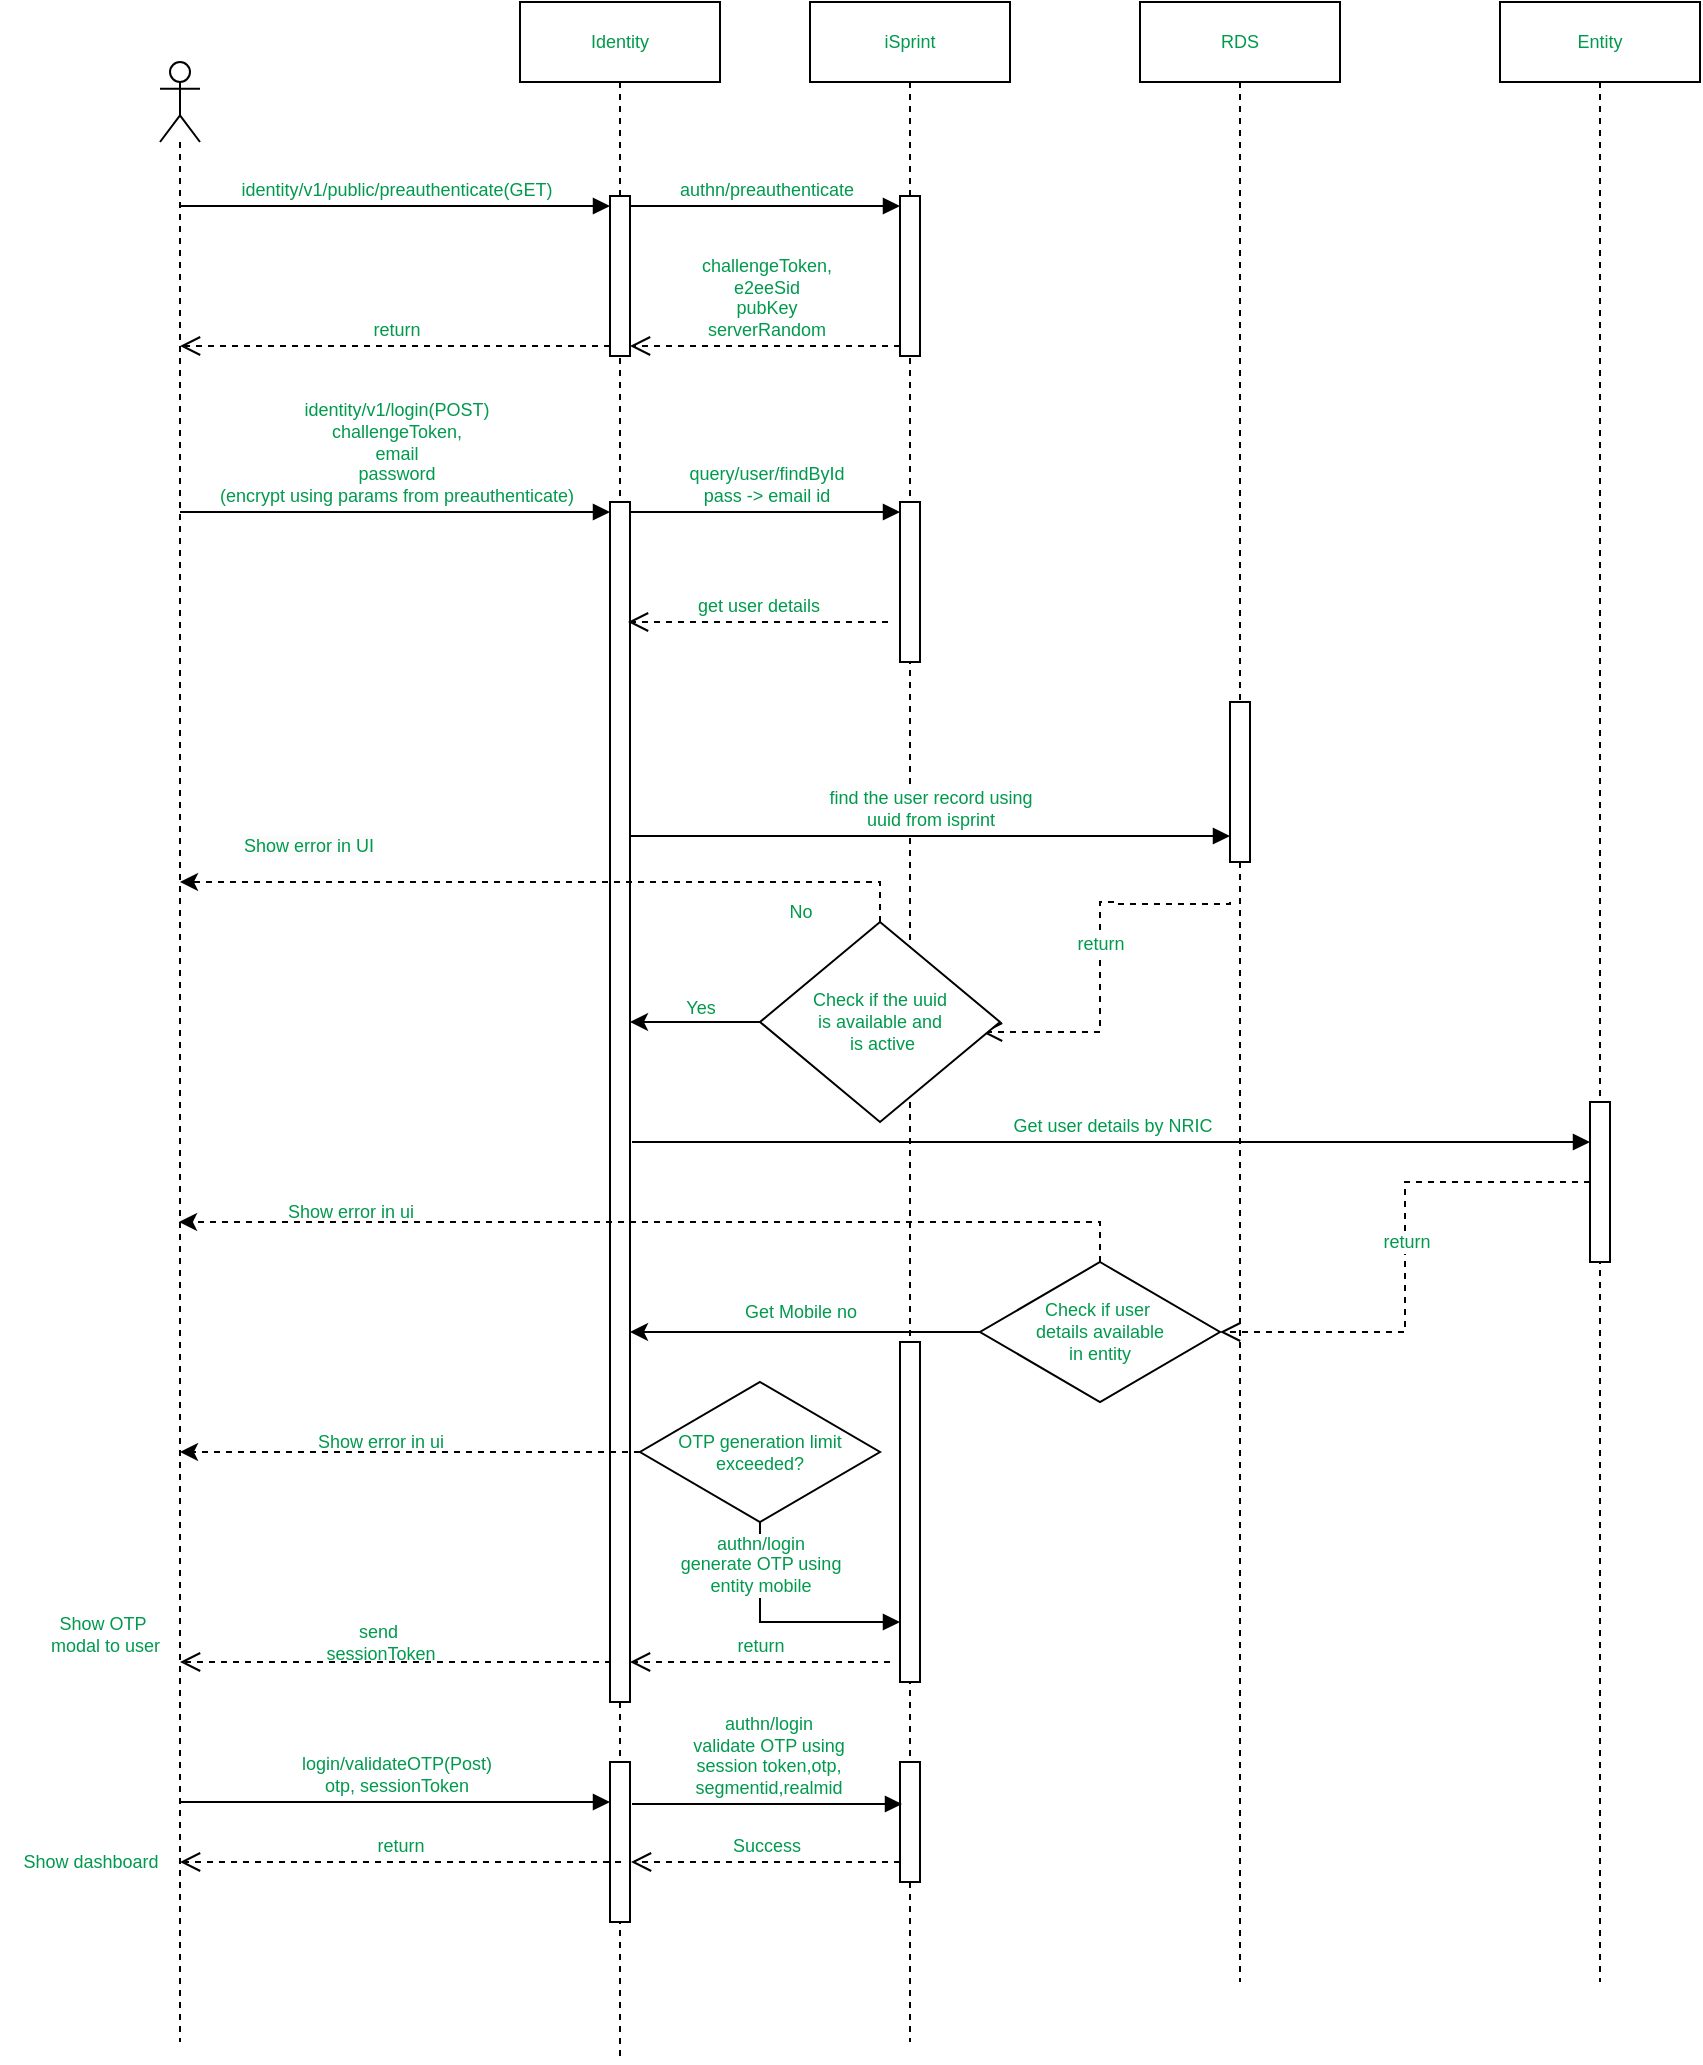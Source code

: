 <mxfile version="22.0.4" type="github">
  <diagram name="Page-1" id="RJbHu5sxq5I47JQGmV-o">
    <mxGraphModel dx="794" dy="432" grid="1" gridSize="10" guides="1" tooltips="1" connect="1" arrows="1" fold="1" page="1" pageScale="1" pageWidth="850" pageHeight="1100" math="0" shadow="0">
      <root>
        <mxCell id="0" />
        <mxCell id="1" parent="0" />
        <mxCell id="B1Z8W7b9JruNJQS_tEDy-1" value="" style="shape=umlLifeline;perimeter=lifelinePerimeter;whiteSpace=wrap;html=1;container=1;dropTarget=0;collapsible=0;recursiveResize=0;outlineConnect=0;portConstraint=eastwest;newEdgeStyle={&quot;curved&quot;:0,&quot;rounded&quot;:0};participant=umlActor;fontColor=#00994D;fontSize=9;" parent="1" vertex="1">
          <mxGeometry x="80" y="70" width="20" height="990" as="geometry" />
        </mxCell>
        <mxCell id="B1Z8W7b9JruNJQS_tEDy-2" value="Identity" style="shape=umlLifeline;perimeter=lifelinePerimeter;whiteSpace=wrap;html=1;container=1;dropTarget=0;collapsible=0;recursiveResize=0;outlineConnect=0;portConstraint=eastwest;newEdgeStyle={&quot;curved&quot;:0,&quot;rounded&quot;:0};fontColor=#00994D;fontSize=9;" parent="1" vertex="1">
          <mxGeometry x="260" y="40" width="100" height="1030" as="geometry" />
        </mxCell>
        <mxCell id="B1Z8W7b9JruNJQS_tEDy-6" value="" style="html=1;points=[[0,0,0,0,5],[0,1,0,0,-5],[1,0,0,0,5],[1,1,0,0,-5]];perimeter=orthogonalPerimeter;outlineConnect=0;targetShapes=umlLifeline;portConstraint=eastwest;newEdgeStyle={&quot;curved&quot;:0,&quot;rounded&quot;:0};fontColor=#00994D;fontSize=9;" parent="B1Z8W7b9JruNJQS_tEDy-2" vertex="1">
          <mxGeometry x="45" y="97" width="10" height="80" as="geometry" />
        </mxCell>
        <mxCell id="B1Z8W7b9JruNJQS_tEDy-16" value="" style="html=1;points=[[0,0,0,0,5],[0,1,0,0,-5],[1,0,0,0,5],[1,1,0,0,-5]];perimeter=orthogonalPerimeter;outlineConnect=0;targetShapes=umlLifeline;portConstraint=eastwest;newEdgeStyle={&quot;curved&quot;:0,&quot;rounded&quot;:0};fontColor=#00994D;fontSize=9;" parent="B1Z8W7b9JruNJQS_tEDy-2" vertex="1">
          <mxGeometry x="45" y="250" width="10" height="600" as="geometry" />
        </mxCell>
        <mxCell id="B1Z8W7b9JruNJQS_tEDy-54" value="" style="html=1;points=[[0,0,0,0,5],[0,1,0,0,-5],[1,0,0,0,5],[1,1,0,0,-5]];perimeter=orthogonalPerimeter;outlineConnect=0;targetShapes=umlLifeline;portConstraint=eastwest;newEdgeStyle={&quot;curved&quot;:0,&quot;rounded&quot;:0};fontColor=#00994D;fontSize=9;" parent="B1Z8W7b9JruNJQS_tEDy-2" vertex="1">
          <mxGeometry x="45" y="880" width="10" height="80" as="geometry" />
        </mxCell>
        <mxCell id="B1Z8W7b9JruNJQS_tEDy-3" value="iSprint" style="shape=umlLifeline;perimeter=lifelinePerimeter;whiteSpace=wrap;html=1;container=1;dropTarget=0;collapsible=0;recursiveResize=0;outlineConnect=0;portConstraint=eastwest;newEdgeStyle={&quot;curved&quot;:0,&quot;rounded&quot;:0};fontColor=#00994D;fontSize=9;" parent="1" vertex="1">
          <mxGeometry x="405" y="40" width="100" height="1020" as="geometry" />
        </mxCell>
        <mxCell id="B1Z8W7b9JruNJQS_tEDy-10" value="" style="html=1;points=[[0,0,0,0,5],[0,1,0,0,-5],[1,0,0,0,5],[1,1,0,0,-5]];perimeter=orthogonalPerimeter;outlineConnect=0;targetShapes=umlLifeline;portConstraint=eastwest;newEdgeStyle={&quot;curved&quot;:0,&quot;rounded&quot;:0};fontColor=#00994D;fontSize=9;" parent="B1Z8W7b9JruNJQS_tEDy-3" vertex="1">
          <mxGeometry x="45" y="97" width="10" height="80" as="geometry" />
        </mxCell>
        <mxCell id="B1Z8W7b9JruNJQS_tEDy-19" value="" style="html=1;points=[[0,0,0,0,5],[0,1,0,0,-5],[1,0,0,0,5],[1,1,0,0,-5]];perimeter=orthogonalPerimeter;outlineConnect=0;targetShapes=umlLifeline;portConstraint=eastwest;newEdgeStyle={&quot;curved&quot;:0,&quot;rounded&quot;:0};fontColor=#00994D;fontSize=9;" parent="B1Z8W7b9JruNJQS_tEDy-3" vertex="1">
          <mxGeometry x="45" y="250" width="10" height="80" as="geometry" />
        </mxCell>
        <mxCell id="B1Z8W7b9JruNJQS_tEDy-43" value="" style="html=1;points=[[0,0,0,0,5],[0,1,0,0,-5],[1,0,0,0,5],[1,1,0,0,-5]];perimeter=orthogonalPerimeter;outlineConnect=0;targetShapes=umlLifeline;portConstraint=eastwest;newEdgeStyle={&quot;curved&quot;:0,&quot;rounded&quot;:0};fontColor=#00994D;fontSize=9;" parent="B1Z8W7b9JruNJQS_tEDy-3" vertex="1">
          <mxGeometry x="45" y="670" width="10" height="170" as="geometry" />
        </mxCell>
        <mxCell id="B1Z8W7b9JruNJQS_tEDy-52" value="" style="html=1;points=[[0,0,0,0,5],[0,1,0,0,-5],[1,0,0,0,5],[1,1,0,0,-5]];perimeter=orthogonalPerimeter;outlineConnect=0;targetShapes=umlLifeline;portConstraint=eastwest;newEdgeStyle={&quot;curved&quot;:0,&quot;rounded&quot;:0};fontColor=#00994D;fontSize=9;" parent="B1Z8W7b9JruNJQS_tEDy-3" vertex="1">
          <mxGeometry x="45" y="880" width="10" height="60" as="geometry" />
        </mxCell>
        <mxCell id="B1Z8W7b9JruNJQS_tEDy-4" value="RDS" style="shape=umlLifeline;perimeter=lifelinePerimeter;whiteSpace=wrap;html=1;container=1;dropTarget=0;collapsible=0;recursiveResize=0;outlineConnect=0;portConstraint=eastwest;newEdgeStyle={&quot;curved&quot;:0,&quot;rounded&quot;:0};fontColor=#00994D;fontSize=9;" parent="1" vertex="1">
          <mxGeometry x="570" y="40" width="100" height="990" as="geometry" />
        </mxCell>
        <mxCell id="B1Z8W7b9JruNJQS_tEDy-22" value="" style="html=1;points=[[0,0,0,0,5],[0,1,0,0,-5],[1,0,0,0,5],[1,1,0,0,-5]];perimeter=orthogonalPerimeter;outlineConnect=0;targetShapes=umlLifeline;portConstraint=eastwest;newEdgeStyle={&quot;curved&quot;:0,&quot;rounded&quot;:0};fontColor=#00994D;fontSize=9;" parent="B1Z8W7b9JruNJQS_tEDy-4" vertex="1">
          <mxGeometry x="45" y="350" width="10" height="80" as="geometry" />
        </mxCell>
        <mxCell id="B1Z8W7b9JruNJQS_tEDy-5" value="Entity" style="shape=umlLifeline;perimeter=lifelinePerimeter;whiteSpace=wrap;html=1;container=1;dropTarget=0;collapsible=0;recursiveResize=0;outlineConnect=0;portConstraint=eastwest;newEdgeStyle={&quot;curved&quot;:0,&quot;rounded&quot;:0};fontColor=#00994D;fontSize=9;" parent="1" vertex="1">
          <mxGeometry x="750" y="40" width="100" height="990" as="geometry" />
        </mxCell>
        <mxCell id="B1Z8W7b9JruNJQS_tEDy-37" value="" style="html=1;points=[[0,0,0,0,5],[0,1,0,0,-5],[1,0,0,0,5],[1,1,0,0,-5]];perimeter=orthogonalPerimeter;outlineConnect=0;targetShapes=umlLifeline;portConstraint=eastwest;newEdgeStyle={&quot;curved&quot;:0,&quot;rounded&quot;:0};fontColor=#00994D;fontSize=9;" parent="B1Z8W7b9JruNJQS_tEDy-5" vertex="1">
          <mxGeometry x="45" y="550" width="10" height="80" as="geometry" />
        </mxCell>
        <mxCell id="B1Z8W7b9JruNJQS_tEDy-7" value="&lt;font style=&quot;font-size: 9px;&quot;&gt;identity/v1/public/preauthenticate(GET)&lt;/font&gt;" style="html=1;verticalAlign=bottom;endArrow=block;curved=0;rounded=0;entryX=0;entryY=0;entryDx=0;entryDy=5;fontColor=#00994D;fontSize=9;" parent="1" source="B1Z8W7b9JruNJQS_tEDy-1" target="B1Z8W7b9JruNJQS_tEDy-6" edge="1">
          <mxGeometry relative="1" as="geometry">
            <mxPoint x="210" y="195" as="sourcePoint" />
          </mxGeometry>
        </mxCell>
        <mxCell id="B1Z8W7b9JruNJQS_tEDy-8" value="return" style="html=1;verticalAlign=bottom;endArrow=open;dashed=1;endSize=8;curved=0;rounded=0;exitX=0;exitY=1;exitDx=0;exitDy=-5;fontColor=#00994D;fontSize=9;" parent="1" source="B1Z8W7b9JruNJQS_tEDy-6" target="B1Z8W7b9JruNJQS_tEDy-1" edge="1">
          <mxGeometry relative="1" as="geometry">
            <mxPoint x="210" y="265" as="targetPoint" />
          </mxGeometry>
        </mxCell>
        <mxCell id="B1Z8W7b9JruNJQS_tEDy-11" value="&lt;font style=&quot;font-size: 9px;&quot;&gt;authn/preauthenticate&lt;/font&gt;" style="html=1;verticalAlign=bottom;endArrow=block;curved=0;rounded=0;entryX=0;entryY=0;entryDx=0;entryDy=5;fontColor=#00994D;fontSize=9;" parent="1" source="B1Z8W7b9JruNJQS_tEDy-6" target="B1Z8W7b9JruNJQS_tEDy-10" edge="1">
          <mxGeometry relative="1" as="geometry">
            <mxPoint x="300" y="182" as="sourcePoint" />
          </mxGeometry>
        </mxCell>
        <mxCell id="B1Z8W7b9JruNJQS_tEDy-12" value="&lt;font style=&quot;font-size: 9px;&quot;&gt;challengeToken,&lt;br style=&quot;font-size: 9px;&quot;&gt;e2eeSid&lt;br style=&quot;font-size: 9px;&quot;&gt;pubKey&lt;br style=&quot;font-size: 9px;&quot;&gt;serverRandom&lt;/font&gt;" style="html=1;verticalAlign=bottom;endArrow=open;dashed=1;endSize=8;curved=0;rounded=0;exitX=0;exitY=1;exitDx=0;exitDy=-5;entryX=1;entryY=1;entryDx=0;entryDy=-5;entryPerimeter=0;fontColor=#00994D;fontSize=9;" parent="1" source="B1Z8W7b9JruNJQS_tEDy-10" target="B1Z8W7b9JruNJQS_tEDy-6" edge="1">
          <mxGeometry relative="1" as="geometry">
            <mxPoint x="300" y="252" as="targetPoint" />
          </mxGeometry>
        </mxCell>
        <mxCell id="B1Z8W7b9JruNJQS_tEDy-17" value="&lt;font style=&quot;font-size: 9px;&quot;&gt;identity/v1/login(POST)&lt;br style=&quot;font-size: 9px;&quot;&gt;challengeToken,&lt;br style=&quot;font-size: 9px;&quot;&gt;email&lt;br style=&quot;font-size: 9px;&quot;&gt;password &lt;br style=&quot;font-size: 9px;&quot;&gt;(encrypt using params from preauthenticate)&lt;/font&gt;" style="html=1;verticalAlign=bottom;endArrow=block;curved=0;rounded=0;entryX=0;entryY=0;entryDx=0;entryDy=5;fontColor=#00994D;fontSize=9;" parent="1" source="B1Z8W7b9JruNJQS_tEDy-1" target="B1Z8W7b9JruNJQS_tEDy-16" edge="1">
          <mxGeometry relative="1" as="geometry">
            <mxPoint x="130" y="335" as="sourcePoint" />
          </mxGeometry>
        </mxCell>
        <mxCell id="B1Z8W7b9JruNJQS_tEDy-20" value="&lt;font style=&quot;font-size: 9px;&quot;&gt;query/user/findById&lt;br style=&quot;font-size: 9px;&quot;&gt;pass -&amp;gt; email id&lt;br style=&quot;font-size: 9px;&quot;&gt;&lt;/font&gt;" style="html=1;verticalAlign=bottom;endArrow=block;curved=0;rounded=0;exitX=1;exitY=0;exitDx=0;exitDy=5;exitPerimeter=0;entryX=0;entryY=0;entryDx=0;entryDy=5;entryPerimeter=0;fontColor=#00994D;fontSize=9;" parent="1" source="B1Z8W7b9JruNJQS_tEDy-16" target="B1Z8W7b9JruNJQS_tEDy-19" edge="1">
          <mxGeometry relative="1" as="geometry">
            <mxPoint x="340" y="340" as="sourcePoint" />
            <mxPoint x="410" y="335" as="targetPoint" />
          </mxGeometry>
        </mxCell>
        <mxCell id="B1Z8W7b9JruNJQS_tEDy-21" value="&lt;span style=&quot;font-size: 9px;&quot;&gt;get user details&lt;/span&gt;" style="html=1;verticalAlign=bottom;endArrow=open;dashed=1;endSize=8;curved=0;rounded=0;exitX=0;exitY=1;exitDx=0;exitDy=-5;entryX=1;entryY=1;entryDx=0;entryDy=-5;entryPerimeter=0;fontColor=#00994D;fontSize=9;" parent="1" edge="1">
          <mxGeometry relative="1" as="geometry">
            <mxPoint x="314" y="350" as="targetPoint" />
            <mxPoint x="444" y="350" as="sourcePoint" />
          </mxGeometry>
        </mxCell>
        <mxCell id="B1Z8W7b9JruNJQS_tEDy-23" value="&lt;font style=&quot;font-size: 9px;&quot;&gt;find the user record using &lt;br style=&quot;font-size: 9px;&quot;&gt;uuid from isprint&lt;br style=&quot;font-size: 9px;&quot;&gt;&lt;/font&gt;" style="html=1;verticalAlign=bottom;endArrow=block;curved=0;rounded=0;fontColor=#00994D;fontSize=9;" parent="1" edge="1">
          <mxGeometry relative="1" as="geometry">
            <mxPoint x="315" y="457" as="sourcePoint" />
            <mxPoint x="615" y="457" as="targetPoint" />
          </mxGeometry>
        </mxCell>
        <mxCell id="B1Z8W7b9JruNJQS_tEDy-25" value="return" style="html=1;verticalAlign=bottom;endArrow=open;dashed=1;endSize=8;rounded=0;entryX=0.925;entryY=0.55;entryDx=0;entryDy=0;entryPerimeter=0;strokeColor=default;edgeStyle=orthogonalEdgeStyle;fontColor=#00994D;fontSize=9;" parent="1" target="B1Z8W7b9JruNJQS_tEDy-28" edge="1">
          <mxGeometry x="0.004" relative="1" as="geometry">
            <mxPoint x="615" y="490" as="sourcePoint" />
            <mxPoint x="500" y="520" as="targetPoint" />
            <Array as="points">
              <mxPoint x="615" y="491" />
              <mxPoint x="558" y="491" />
              <mxPoint x="558" y="490" />
              <mxPoint x="550" y="490" />
              <mxPoint x="550" y="555" />
            </Array>
            <mxPoint as="offset" />
          </mxGeometry>
        </mxCell>
        <mxCell id="B1Z8W7b9JruNJQS_tEDy-30" style="rounded=0;orthogonalLoop=1;jettySize=auto;html=1;exitX=0;exitY=0.5;exitDx=0;exitDy=0;fontColor=#00994D;fontSize=9;" parent="1" source="B1Z8W7b9JruNJQS_tEDy-28" target="B1Z8W7b9JruNJQS_tEDy-16" edge="1">
          <mxGeometry relative="1" as="geometry" />
        </mxCell>
        <mxCell id="B1Z8W7b9JruNJQS_tEDy-31" style="edgeStyle=orthogonalEdgeStyle;rounded=0;orthogonalLoop=1;jettySize=auto;html=1;exitX=0.5;exitY=0;exitDx=0;exitDy=0;dashed=1;fontColor=#00994D;fontSize=9;" parent="1" source="B1Z8W7b9JruNJQS_tEDy-28" target="B1Z8W7b9JruNJQS_tEDy-1" edge="1">
          <mxGeometry relative="1" as="geometry">
            <Array as="points">
              <mxPoint x="440" y="480" />
            </Array>
          </mxGeometry>
        </mxCell>
        <mxCell id="B1Z8W7b9JruNJQS_tEDy-28" value="&lt;font style=&quot;font-size: 9px;&quot;&gt;Check if the uuid &lt;br style=&quot;font-size: 9px;&quot;&gt;is available and&lt;br style=&quot;font-size: 9px;&quot;&gt;&amp;nbsp;is active&lt;/font&gt;" style="rhombus;whiteSpace=wrap;html=1;fontColor=#00994D;fontSize=9;" parent="1" vertex="1">
          <mxGeometry x="380" y="500" width="120" height="100" as="geometry" />
        </mxCell>
        <mxCell id="B1Z8W7b9JruNJQS_tEDy-32" value="No" style="text;html=1;align=center;verticalAlign=middle;resizable=0;points=[];autosize=1;strokeColor=none;fillColor=none;fontColor=#00994D;fontSize=9;" parent="1" vertex="1">
          <mxGeometry x="380" y="485" width="40" height="20" as="geometry" />
        </mxCell>
        <mxCell id="B1Z8W7b9JruNJQS_tEDy-33" value="Yes" style="text;html=1;align=center;verticalAlign=middle;resizable=0;points=[];autosize=1;strokeColor=none;fillColor=none;fontColor=#00994D;fontSize=9;" parent="1" vertex="1">
          <mxGeometry x="330" y="533" width="40" height="20" as="geometry" />
        </mxCell>
        <mxCell id="B1Z8W7b9JruNJQS_tEDy-35" value="&lt;span style=&quot;font-family: Helvetica; font-style: normal; font-variant-ligatures: normal; font-variant-caps: normal; font-weight: 400; letter-spacing: normal; orphans: 2; text-align: center; text-indent: 0px; text-transform: none; widows: 2; word-spacing: 0px; -webkit-text-stroke-width: 0px; background-color: rgb(251, 251, 251); text-decoration-thickness: initial; text-decoration-style: initial; text-decoration-color: initial; float: none; display: inline !important; font-size: 9px;&quot;&gt;&lt;font style=&quot;font-size: 9px;&quot;&gt;Show error in UI&lt;/font&gt;&lt;/span&gt;" style="text;whiteSpace=wrap;html=1;fontColor=#00994D;fontSize=9;" parent="1" vertex="1">
          <mxGeometry x="120" y="450" width="120" height="40" as="geometry" />
        </mxCell>
        <mxCell id="B1Z8W7b9JruNJQS_tEDy-38" value="&lt;font style=&quot;font-size: 9px;&quot;&gt;Get user details by NRIC&lt;/font&gt;" style="html=1;verticalAlign=bottom;endArrow=block;curved=0;rounded=0;fontColor=#00994D;fontSize=9;" parent="1" edge="1" target="B1Z8W7b9JruNJQS_tEDy-37">
          <mxGeometry relative="1" as="geometry">
            <mxPoint x="316" y="610" as="sourcePoint" />
            <mxPoint x="770" y="610" as="targetPoint" />
          </mxGeometry>
        </mxCell>
        <mxCell id="B1Z8W7b9JruNJQS_tEDy-44" style="rounded=0;orthogonalLoop=1;jettySize=auto;html=1;exitX=0;exitY=0.5;exitDx=0;exitDy=0;fontColor=#00994D;fontSize=9;" parent="1" source="B1Z8W7b9JruNJQS_tEDy-39" target="B1Z8W7b9JruNJQS_tEDy-16" edge="1">
          <mxGeometry relative="1" as="geometry" />
        </mxCell>
        <mxCell id="B1Z8W7b9JruNJQS_tEDy-39" value="&lt;font style=&quot;font-size: 9px;&quot;&gt;Check if user&amp;nbsp;&lt;br style=&quot;font-size: 9px;&quot;&gt;details available&lt;br style=&quot;font-size: 9px;&quot;&gt;in entity&lt;br style=&quot;font-size: 9px;&quot;&gt;&lt;/font&gt;" style="rhombus;whiteSpace=wrap;html=1;fontColor=#00994D;fontSize=9;" parent="1" vertex="1">
          <mxGeometry x="490" y="670" width="120" height="70" as="geometry" />
        </mxCell>
        <mxCell id="B1Z8W7b9JruNJQS_tEDy-40" value="return" style="html=1;verticalAlign=bottom;endArrow=open;dashed=1;endSize=8;rounded=0;entryX=1;entryY=0.5;entryDx=0;entryDy=0;edgeStyle=orthogonalEdgeStyle;fontColor=#00994D;fontSize=9;" parent="1" source="B1Z8W7b9JruNJQS_tEDy-37" target="B1Z8W7b9JruNJQS_tEDy-39" edge="1">
          <mxGeometry relative="1" as="geometry">
            <mxPoint x="760" y="680" as="sourcePoint" />
            <mxPoint x="680" y="680" as="targetPoint" />
          </mxGeometry>
        </mxCell>
        <mxCell id="B1Z8W7b9JruNJQS_tEDy-41" style="edgeStyle=orthogonalEdgeStyle;rounded=0;orthogonalLoop=1;jettySize=auto;html=1;exitX=0.5;exitY=0;exitDx=0;exitDy=0;dashed=1;fontColor=#00994D;fontSize=9;" parent="1" edge="1">
          <mxGeometry relative="1" as="geometry">
            <mxPoint x="550" y="670" as="sourcePoint" />
            <mxPoint x="89.5" y="650" as="targetPoint" />
            <Array as="points">
              <mxPoint x="550" y="650" />
            </Array>
          </mxGeometry>
        </mxCell>
        <mxCell id="B1Z8W7b9JruNJQS_tEDy-42" value="&lt;font style=&quot;font-size: 9px;&quot;&gt;Show error in ui&lt;/font&gt;" style="text;html=1;align=center;verticalAlign=middle;resizable=0;points=[];autosize=1;strokeColor=none;fillColor=none;fontColor=#00994D;fontSize=9;" parent="1" vertex="1">
          <mxGeometry x="130" y="635" width="90" height="20" as="geometry" />
        </mxCell>
        <mxCell id="B1Z8W7b9JruNJQS_tEDy-45" value="&lt;font style=&quot;font-size: 9px;&quot;&gt;Get Mobile no&lt;/font&gt;" style="text;html=1;align=center;verticalAlign=middle;resizable=0;points=[];autosize=1;strokeColor=none;fillColor=none;fontColor=#00994D;fontSize=9;" parent="1" vertex="1">
          <mxGeometry x="360" y="685" width="80" height="20" as="geometry" />
        </mxCell>
        <mxCell id="B1Z8W7b9JruNJQS_tEDy-48" value="&lt;font style=&quot;font-size: 9px;&quot;&gt;authn/login&lt;br style=&quot;font-size: 9px;&quot;&gt;generate OTP using &lt;br style=&quot;font-size: 9px;&quot;&gt;entity mobile&lt;/font&gt;" style="html=1;verticalAlign=bottom;endArrow=block;rounded=0;fontColor=#00994D;fontSize=9;exitX=0.5;exitY=1;exitDx=0;exitDy=0;edgeStyle=orthogonalEdgeStyle;" parent="1" edge="1" target="B1Z8W7b9JruNJQS_tEDy-43" source="AhQzTiy_T6x-37D4Y0-p-4">
          <mxGeometry x="-0.333" width="80" relative="1" as="geometry">
            <mxPoint x="340" y="850" as="sourcePoint" />
            <mxPoint x="400" y="840" as="targetPoint" />
            <Array as="points">
              <mxPoint x="380" y="850" />
            </Array>
            <mxPoint as="offset" />
          </mxGeometry>
        </mxCell>
        <mxCell id="B1Z8W7b9JruNJQS_tEDy-49" value="return" style="html=1;verticalAlign=bottom;endArrow=open;dashed=1;endSize=8;curved=0;rounded=0;fontColor=#00994D;fontSize=9;" parent="1" edge="1">
          <mxGeometry relative="1" as="geometry">
            <mxPoint x="445" y="870" as="sourcePoint" />
            <mxPoint x="315" y="870" as="targetPoint" />
          </mxGeometry>
        </mxCell>
        <mxCell id="B1Z8W7b9JruNJQS_tEDy-50" value="&lt;font style=&quot;font-size: 9px;&quot;&gt;Show OTP&lt;br style=&quot;font-size: 9px;&quot;&gt;&amp;nbsp;modal to user&lt;/font&gt;" style="html=1;verticalAlign=bottom;endArrow=open;dashed=1;endSize=8;curved=0;rounded=0;fontColor=#00994D;fontSize=9;" parent="1" edge="1">
          <mxGeometry x="1" y="40" relative="1" as="geometry">
            <mxPoint x="305.5" y="870" as="sourcePoint" />
            <mxPoint x="90" y="870" as="targetPoint" />
            <mxPoint x="-39" y="-40" as="offset" />
          </mxGeometry>
        </mxCell>
        <mxCell id="B1Z8W7b9JruNJQS_tEDy-51" value="&lt;font style=&quot;font-size: 9px;&quot;&gt;send&amp;nbsp;&lt;br style=&quot;font-size: 9px;&quot;&gt;sessionToken&lt;/font&gt;" style="text;html=1;align=center;verticalAlign=middle;resizable=0;points=[];autosize=1;strokeColor=none;fillColor=none;fontColor=#00994D;fontSize=9;" parent="1" vertex="1">
          <mxGeometry x="150" y="840" width="80" height="40" as="geometry" />
        </mxCell>
        <mxCell id="B1Z8W7b9JruNJQS_tEDy-53" value="&lt;font style=&quot;font-size: 9px;&quot;&gt;login/validateOTP(Post)&lt;br style=&quot;font-size: 9px;&quot;&gt;otp, sessionToken&lt;/font&gt;" style="html=1;verticalAlign=bottom;endArrow=block;curved=0;rounded=0;fontColor=#00994D;fontSize=9;" parent="1" target="B1Z8W7b9JruNJQS_tEDy-54" edge="1">
          <mxGeometry width="80" relative="1" as="geometry">
            <mxPoint x="90" y="940" as="sourcePoint" />
            <mxPoint x="260" y="940" as="targetPoint" />
          </mxGeometry>
        </mxCell>
        <mxCell id="B1Z8W7b9JruNJQS_tEDy-56" value="&lt;font style=&quot;font-size: 9px;&quot;&gt;authn/login&lt;br style=&quot;font-size: 9px;&quot;&gt;validate OTP using &lt;br style=&quot;font-size: 9px;&quot;&gt;session token,otp,&lt;br style=&quot;font-size: 9px;&quot;&gt;segmentid,realmid&lt;br style=&quot;font-size: 9px;&quot;&gt;&lt;/font&gt;" style="html=1;verticalAlign=bottom;endArrow=block;curved=0;rounded=0;fontColor=#00994D;fontSize=9;" parent="1" edge="1">
          <mxGeometry x="0.005" width="80" relative="1" as="geometry">
            <mxPoint x="316" y="941" as="sourcePoint" />
            <mxPoint x="451" y="941" as="targetPoint" />
            <mxPoint as="offset" />
          </mxGeometry>
        </mxCell>
        <mxCell id="B1Z8W7b9JruNJQS_tEDy-57" value="Success" style="html=1;verticalAlign=bottom;endArrow=open;dashed=1;endSize=8;curved=0;rounded=0;fontColor=#00994D;fontSize=9;exitX=0;exitY=1;exitDx=0;exitDy=-5;exitPerimeter=0;" parent="1" edge="1">
          <mxGeometry relative="1" as="geometry">
            <mxPoint x="450" y="970" as="sourcePoint" />
            <mxPoint x="315.5" y="970" as="targetPoint" />
          </mxGeometry>
        </mxCell>
        <mxCell id="B1Z8W7b9JruNJQS_tEDy-59" value="return" style="html=1;verticalAlign=bottom;endArrow=open;dashed=1;endSize=8;curved=0;rounded=0;fontSize=9;fontColor=#00994D;" parent="1" target="B1Z8W7b9JruNJQS_tEDy-1" edge="1">
          <mxGeometry relative="1" as="geometry">
            <mxPoint x="310.5" y="970" as="sourcePoint" />
            <mxPoint x="150" y="970" as="targetPoint" />
          </mxGeometry>
        </mxCell>
        <mxCell id="B1Z8W7b9JruNJQS_tEDy-61" value="&lt;font style=&quot;font-size: 9px;&quot;&gt;Show dashboard&lt;/font&gt;" style="text;html=1;align=center;verticalAlign=middle;resizable=0;points=[];autosize=1;strokeColor=none;fillColor=none;fontSize=9;fontColor=#00994D;" parent="1" vertex="1">
          <mxGeometry y="960" width="90" height="20" as="geometry" />
        </mxCell>
        <mxCell id="AhQzTiy_T6x-37D4Y0-p-4" value="&lt;font style=&quot;font-size: 9px;&quot;&gt;OTP generation limit exceeded?&lt;br style=&quot;font-size: 9px;&quot;&gt;&lt;/font&gt;" style="rhombus;whiteSpace=wrap;html=1;fontColor=#00994D;fontSize=9;" vertex="1" parent="1">
          <mxGeometry x="320" y="730" width="120" height="70" as="geometry" />
        </mxCell>
        <mxCell id="AhQzTiy_T6x-37D4Y0-p-6" style="rounded=0;orthogonalLoop=1;jettySize=auto;html=1;dashed=1;fontColor=#00994D;fontSize=9;exitX=0;exitY=0.5;exitDx=0;exitDy=0;" edge="1" parent="1" source="AhQzTiy_T6x-37D4Y0-p-4" target="B1Z8W7b9JruNJQS_tEDy-1">
          <mxGeometry relative="1" as="geometry">
            <mxPoint x="250" y="760" as="sourcePoint" />
            <mxPoint x="200" y="765" as="targetPoint" />
          </mxGeometry>
        </mxCell>
        <mxCell id="AhQzTiy_T6x-37D4Y0-p-7" value="&lt;font style=&quot;font-size: 9px;&quot;&gt;Show error in ui&lt;/font&gt;" style="text;html=1;align=center;verticalAlign=middle;resizable=0;points=[];autosize=1;strokeColor=none;fillColor=none;fontColor=#00994D;fontSize=9;" vertex="1" parent="1">
          <mxGeometry x="145" y="750" width="90" height="20" as="geometry" />
        </mxCell>
      </root>
    </mxGraphModel>
  </diagram>
</mxfile>
